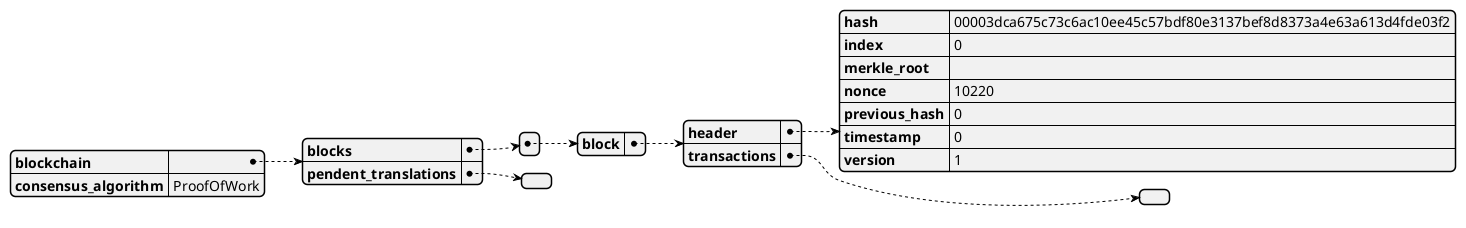 @startjson
{"blockchain":{"blocks":[{"block":{"header":{"hash":"00003dca675c73c6ac10ee45c57bdf80e3137bef8d8373a4e63a613d4fde03f2","index":0,"merkle_root":"","nonce":10220,"previous_hash":"0","timestamp":0,"version":1},"transactions":[]}}],"pendent_translations":[]},"consensus_algorithm":"ProofOfWork"}
@endjson